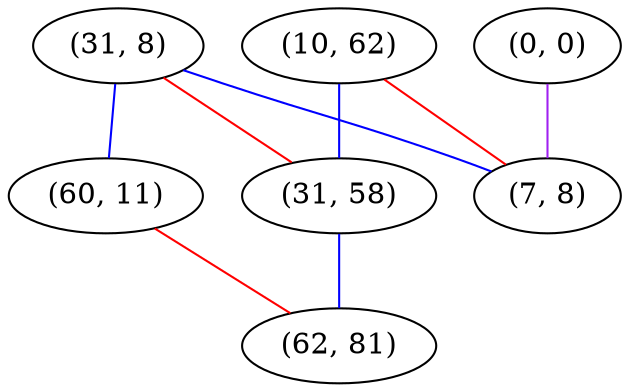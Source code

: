 graph "" {
"(10, 62)";
"(31, 8)";
"(60, 11)";
"(31, 58)";
"(62, 81)";
"(0, 0)";
"(7, 8)";
"(10, 62)" -- "(7, 8)"  [color=red, key=0, weight=1];
"(10, 62)" -- "(31, 58)"  [color=blue, key=0, weight=3];
"(31, 8)" -- "(7, 8)"  [color=blue, key=0, weight=3];
"(31, 8)" -- "(60, 11)"  [color=blue, key=0, weight=3];
"(31, 8)" -- "(31, 58)"  [color=red, key=0, weight=1];
"(60, 11)" -- "(62, 81)"  [color=red, key=0, weight=1];
"(31, 58)" -- "(62, 81)"  [color=blue, key=0, weight=3];
"(0, 0)" -- "(7, 8)"  [color=purple, key=0, weight=4];
}
